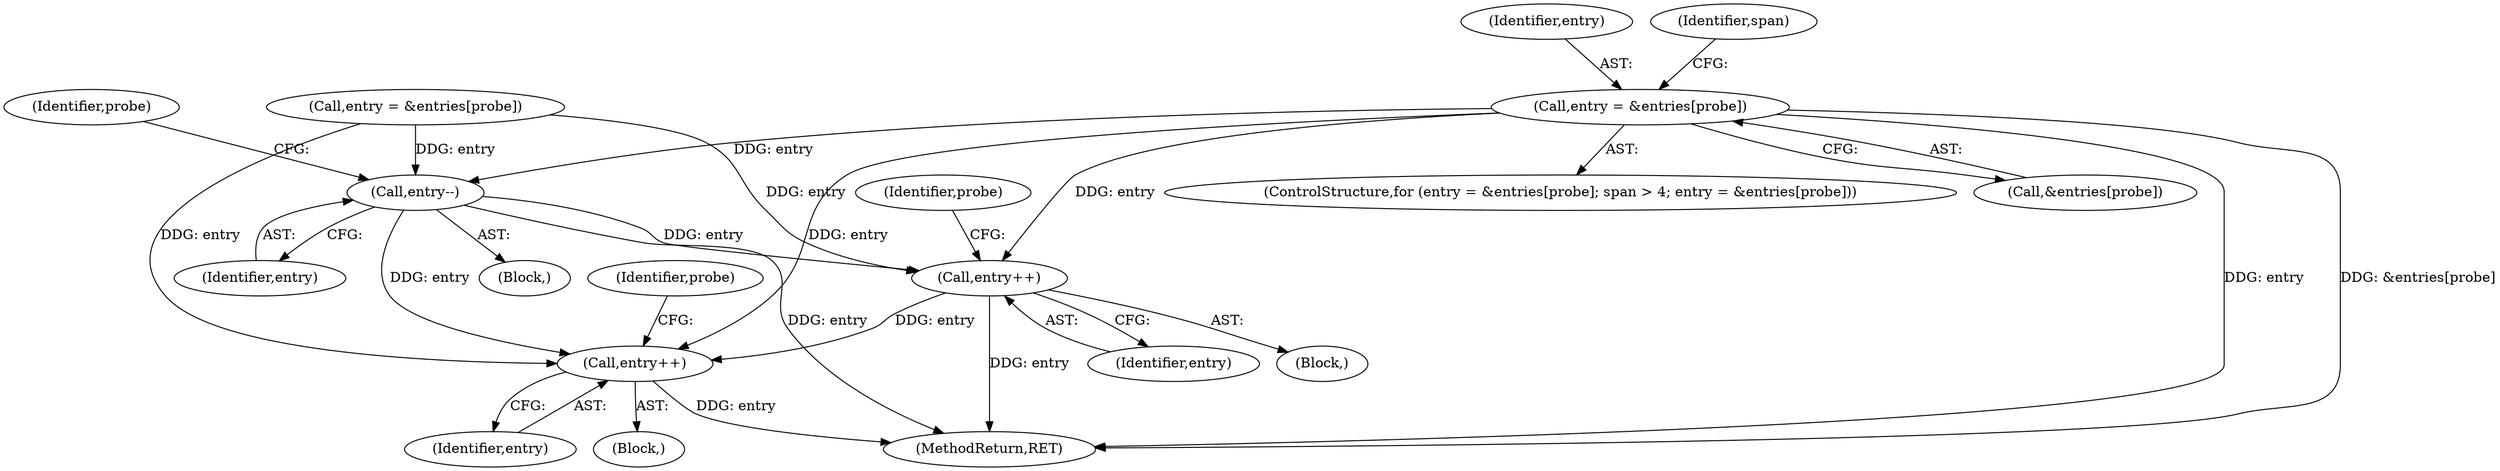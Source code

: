 digraph "0_linux_8275cdd0e7ac550dcce2b3ef6d2fb3b808c1ae59_6@array" {
"1000170" [label="(Call,entry = &entries[probe])"];
"1000241" [label="(Call,entry--)"];
"1000259" [label="(Call,entry++)"];
"1000299" [label="(Call,entry++)"];
"1000300" [label="(Identifier,entry)"];
"1000260" [label="(Identifier,entry)"];
"1000241" [label="(Call,entry--)"];
"1000171" [label="(Identifier,entry)"];
"1000244" [label="(Identifier,probe)"];
"1000160" [label="(ControlStructure,for (entry = &entries[probe]; span > 4; entry = &entries[probe]))"];
"1000161" [label="(Call,entry = &entries[probe])"];
"1000242" [label="(Identifier,entry)"];
"1000456" [label="(MethodReturn,RET)"];
"1000259" [label="(Call,entry++)"];
"1000299" [label="(Call,entry++)"];
"1000302" [label="(Identifier,probe)"];
"1000262" [label="(Identifier,probe)"];
"1000168" [label="(Identifier,span)"];
"1000240" [label="(Block,)"];
"1000298" [label="(Block,)"];
"1000170" [label="(Call,entry = &entries[probe])"];
"1000258" [label="(Block,)"];
"1000172" [label="(Call,&entries[probe])"];
"1000170" -> "1000160"  [label="AST: "];
"1000170" -> "1000172"  [label="CFG: "];
"1000171" -> "1000170"  [label="AST: "];
"1000172" -> "1000170"  [label="AST: "];
"1000168" -> "1000170"  [label="CFG: "];
"1000170" -> "1000456"  [label="DDG: &entries[probe]"];
"1000170" -> "1000456"  [label="DDG: entry"];
"1000170" -> "1000241"  [label="DDG: entry"];
"1000170" -> "1000259"  [label="DDG: entry"];
"1000170" -> "1000299"  [label="DDG: entry"];
"1000241" -> "1000240"  [label="AST: "];
"1000241" -> "1000242"  [label="CFG: "];
"1000242" -> "1000241"  [label="AST: "];
"1000244" -> "1000241"  [label="CFG: "];
"1000241" -> "1000456"  [label="DDG: entry"];
"1000161" -> "1000241"  [label="DDG: entry"];
"1000241" -> "1000259"  [label="DDG: entry"];
"1000241" -> "1000299"  [label="DDG: entry"];
"1000259" -> "1000258"  [label="AST: "];
"1000259" -> "1000260"  [label="CFG: "];
"1000260" -> "1000259"  [label="AST: "];
"1000262" -> "1000259"  [label="CFG: "];
"1000259" -> "1000456"  [label="DDG: entry"];
"1000161" -> "1000259"  [label="DDG: entry"];
"1000259" -> "1000299"  [label="DDG: entry"];
"1000299" -> "1000298"  [label="AST: "];
"1000299" -> "1000300"  [label="CFG: "];
"1000300" -> "1000299"  [label="AST: "];
"1000302" -> "1000299"  [label="CFG: "];
"1000299" -> "1000456"  [label="DDG: entry"];
"1000161" -> "1000299"  [label="DDG: entry"];
}
